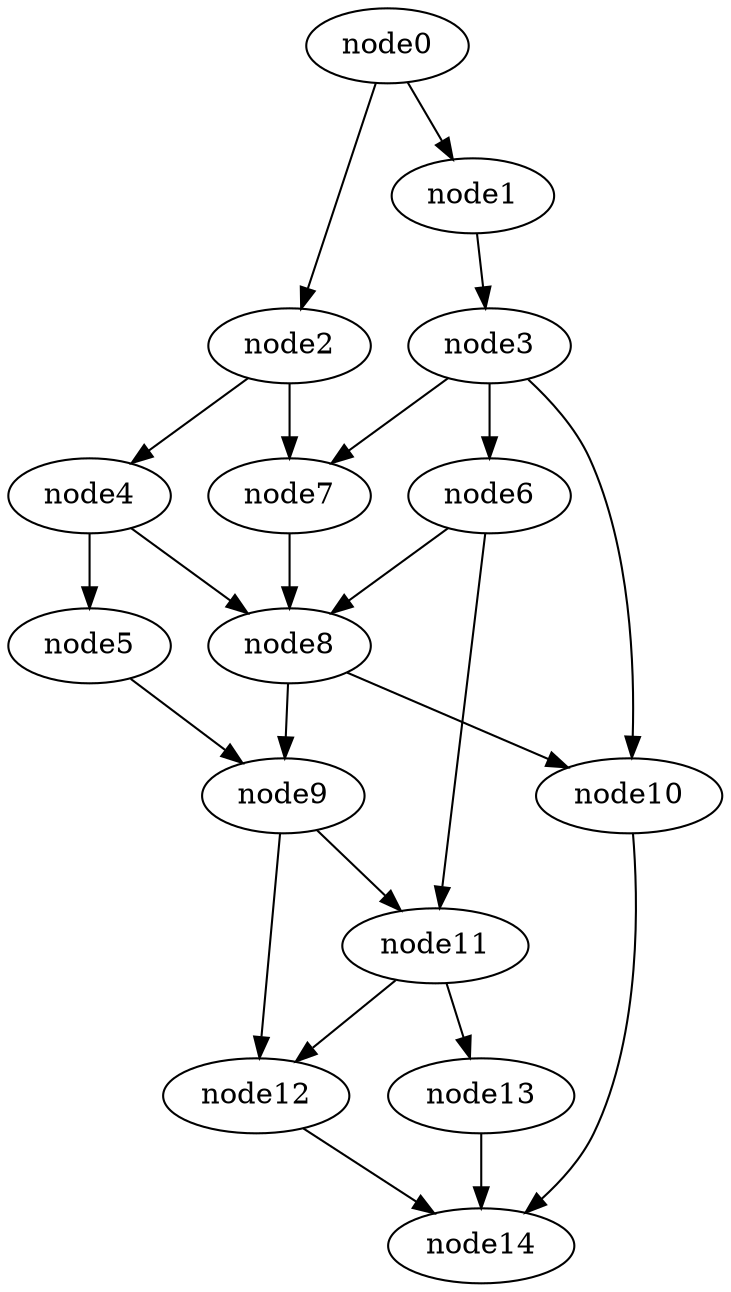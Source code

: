 digraph g{
	node14
	node13 -> node14
	node12 -> node14
	node11 -> node13
	node11 -> node12
	node10 -> node14
	node9 -> node12
	node9 -> node11
	node8 -> node10
	node8 -> node9
	node7 -> node8
	node6 -> node11
	node6 -> node8
	node5 -> node9
	node4 -> node8
	node4 -> node5
	node3 -> node10
	node3 -> node7
	node3 -> node6
	node2 -> node7
	node2 -> node4
	node1 -> node3
	node0 -> node2
	node0 -> node1
}

